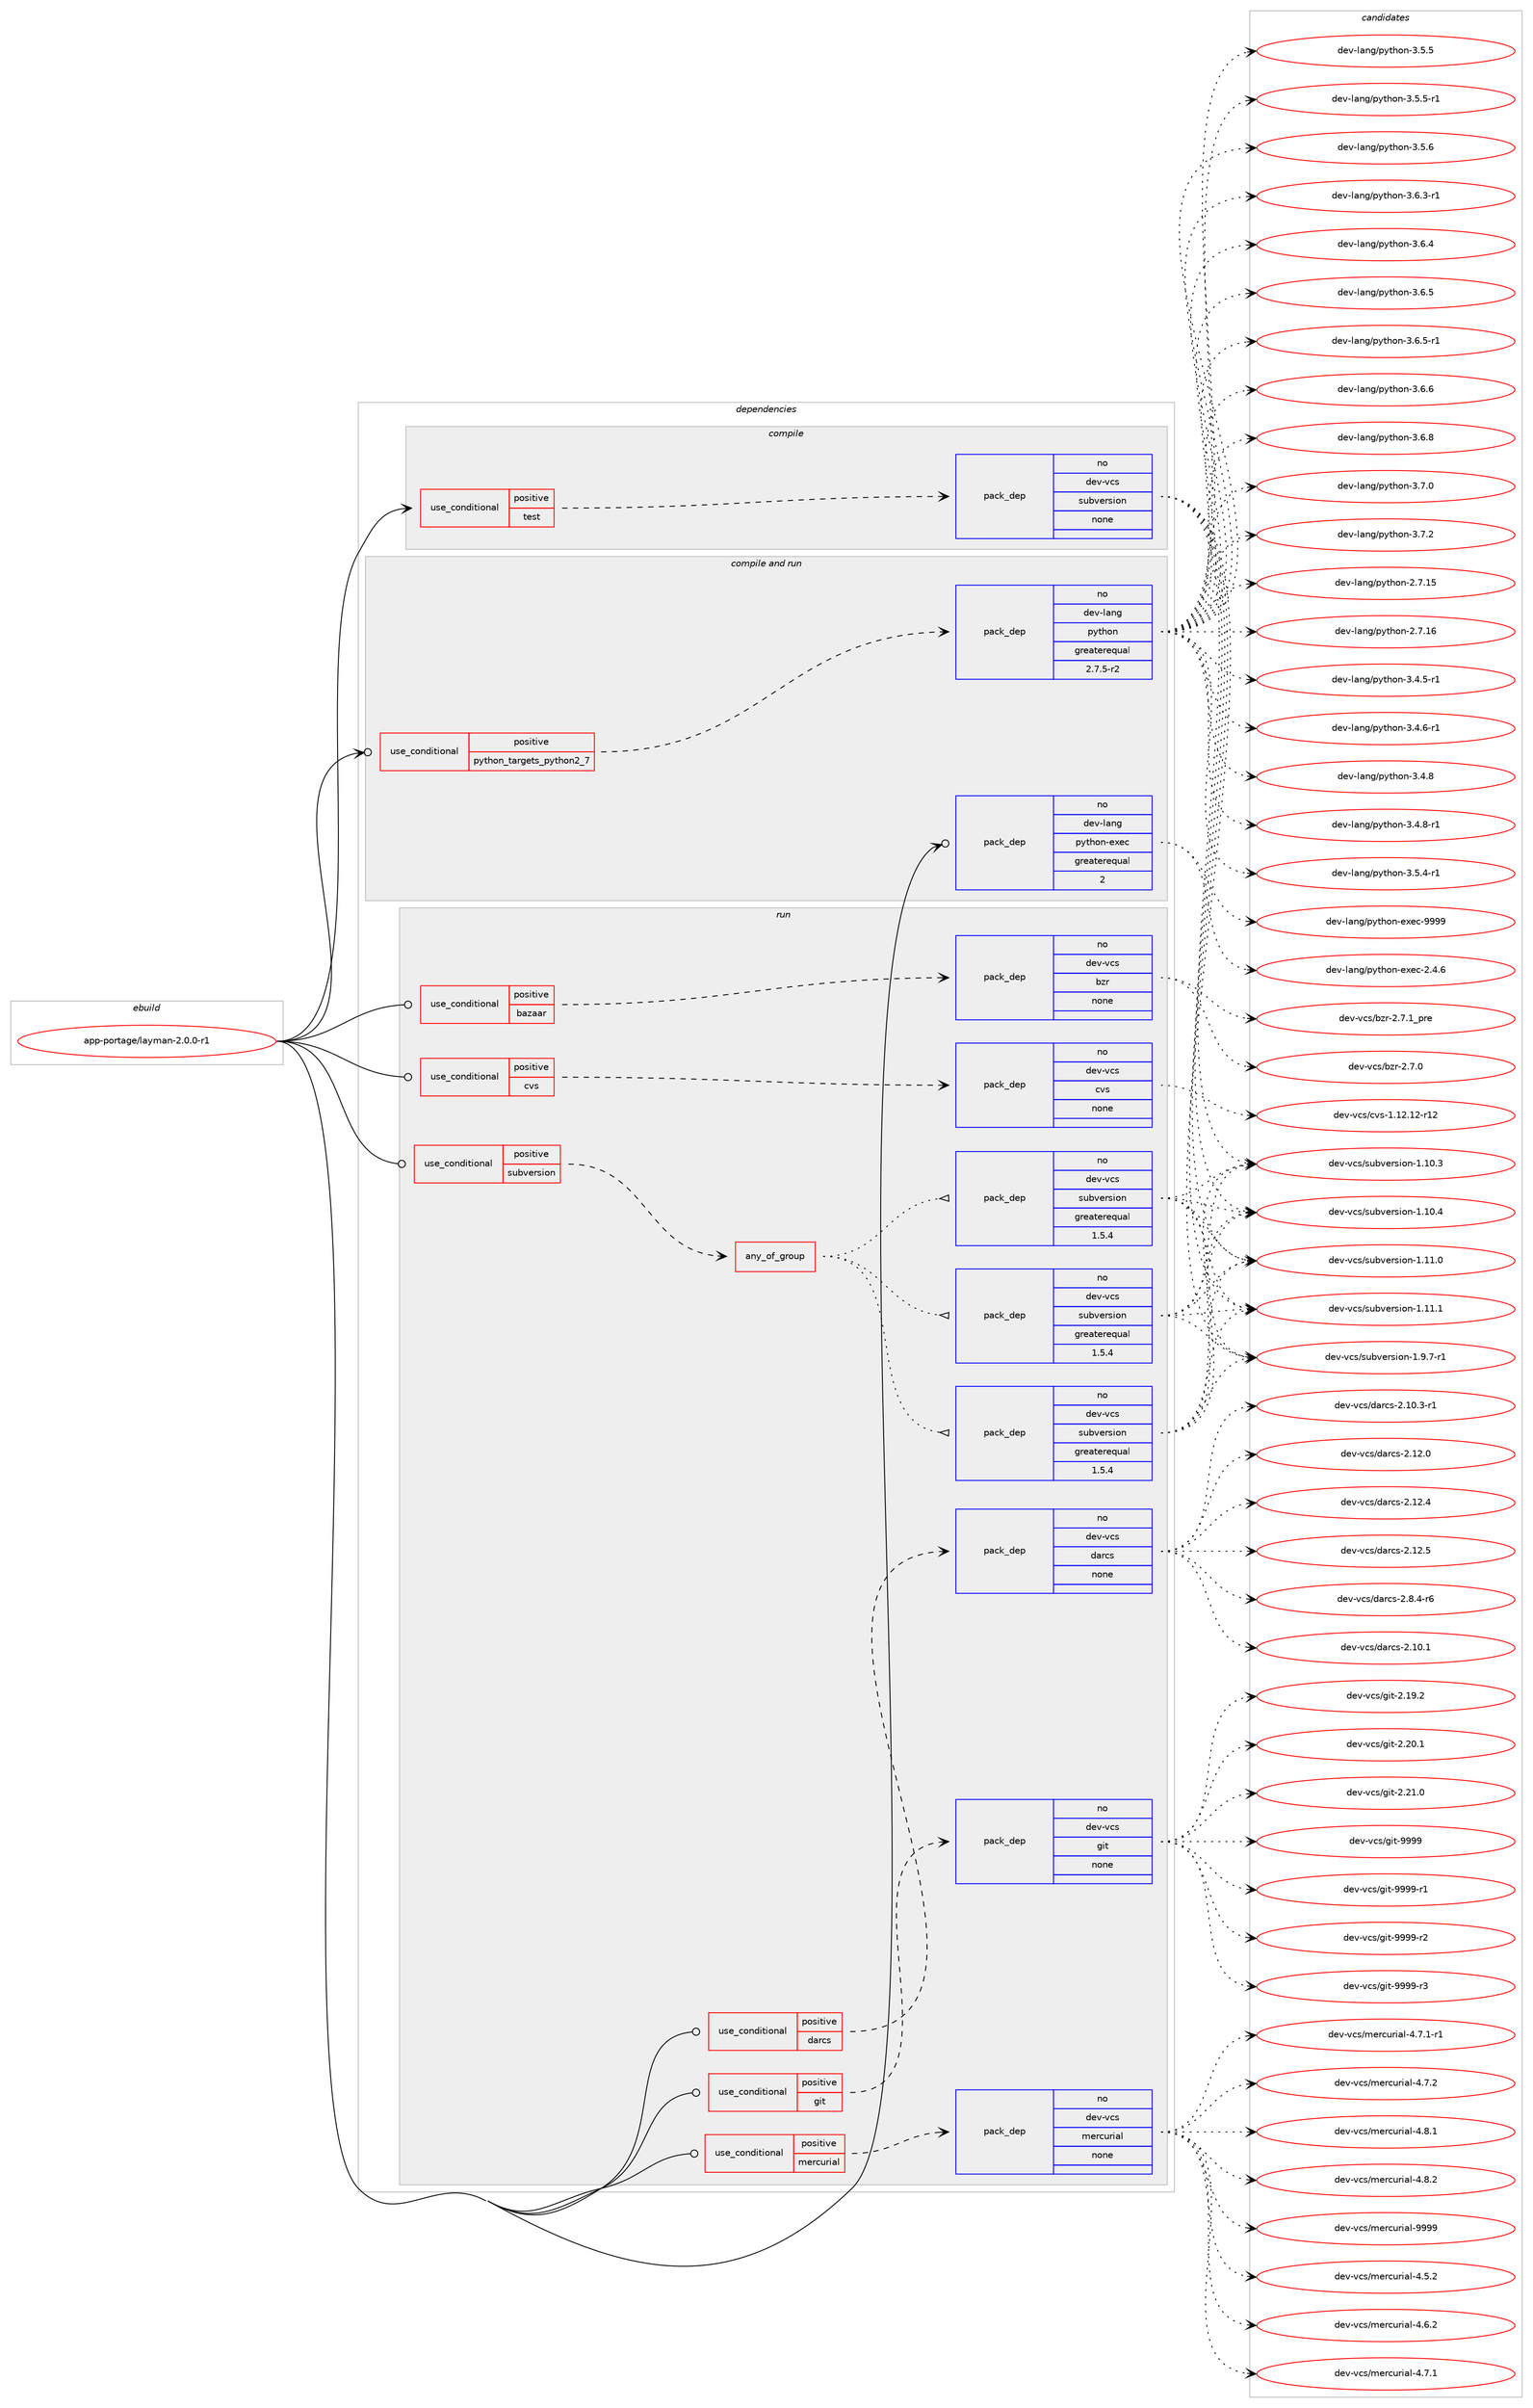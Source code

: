 digraph prolog {

# *************
# Graph options
# *************

newrank=true;
concentrate=true;
compound=true;
graph [rankdir=LR,fontname=Helvetica,fontsize=10,ranksep=1.5];#, ranksep=2.5, nodesep=0.2];
edge  [arrowhead=vee];
node  [fontname=Helvetica,fontsize=10];

# **********
# The ebuild
# **********

subgraph cluster_leftcol {
color=gray;
rank=same;
label=<<i>ebuild</i>>;
id [label="app-portage/layman-2.0.0-r1", color=red, width=4, href="../app-portage/layman-2.0.0-r1.svg"];
}

# ****************
# The dependencies
# ****************

subgraph cluster_midcol {
color=gray;
label=<<i>dependencies</i>>;
subgraph cluster_compile {
fillcolor="#eeeeee";
style=filled;
label=<<i>compile</i>>;
subgraph cond354954 {
dependency1306444 [label=<<TABLE BORDER="0" CELLBORDER="1" CELLSPACING="0" CELLPADDING="4"><TR><TD ROWSPAN="3" CELLPADDING="10">use_conditional</TD></TR><TR><TD>positive</TD></TR><TR><TD>test</TD></TR></TABLE>>, shape=none, color=red];
subgraph pack931090 {
dependency1306445 [label=<<TABLE BORDER="0" CELLBORDER="1" CELLSPACING="0" CELLPADDING="4" WIDTH="220"><TR><TD ROWSPAN="6" CELLPADDING="30">pack_dep</TD></TR><TR><TD WIDTH="110">no</TD></TR><TR><TD>dev-vcs</TD></TR><TR><TD>subversion</TD></TR><TR><TD>none</TD></TR><TR><TD></TD></TR></TABLE>>, shape=none, color=blue];
}
dependency1306444:e -> dependency1306445:w [weight=20,style="dashed",arrowhead="vee"];
}
id:e -> dependency1306444:w [weight=20,style="solid",arrowhead="vee"];
}
subgraph cluster_compileandrun {
fillcolor="#eeeeee";
style=filled;
label=<<i>compile and run</i>>;
subgraph cond354955 {
dependency1306446 [label=<<TABLE BORDER="0" CELLBORDER="1" CELLSPACING="0" CELLPADDING="4"><TR><TD ROWSPAN="3" CELLPADDING="10">use_conditional</TD></TR><TR><TD>positive</TD></TR><TR><TD>python_targets_python2_7</TD></TR></TABLE>>, shape=none, color=red];
subgraph pack931091 {
dependency1306447 [label=<<TABLE BORDER="0" CELLBORDER="1" CELLSPACING="0" CELLPADDING="4" WIDTH="220"><TR><TD ROWSPAN="6" CELLPADDING="30">pack_dep</TD></TR><TR><TD WIDTH="110">no</TD></TR><TR><TD>dev-lang</TD></TR><TR><TD>python</TD></TR><TR><TD>greaterequal</TD></TR><TR><TD>2.7.5-r2</TD></TR></TABLE>>, shape=none, color=blue];
}
dependency1306446:e -> dependency1306447:w [weight=20,style="dashed",arrowhead="vee"];
}
id:e -> dependency1306446:w [weight=20,style="solid",arrowhead="odotvee"];
subgraph pack931092 {
dependency1306448 [label=<<TABLE BORDER="0" CELLBORDER="1" CELLSPACING="0" CELLPADDING="4" WIDTH="220"><TR><TD ROWSPAN="6" CELLPADDING="30">pack_dep</TD></TR><TR><TD WIDTH="110">no</TD></TR><TR><TD>dev-lang</TD></TR><TR><TD>python-exec</TD></TR><TR><TD>greaterequal</TD></TR><TR><TD>2</TD></TR></TABLE>>, shape=none, color=blue];
}
id:e -> dependency1306448:w [weight=20,style="solid",arrowhead="odotvee"];
}
subgraph cluster_run {
fillcolor="#eeeeee";
style=filled;
label=<<i>run</i>>;
subgraph cond354956 {
dependency1306449 [label=<<TABLE BORDER="0" CELLBORDER="1" CELLSPACING="0" CELLPADDING="4"><TR><TD ROWSPAN="3" CELLPADDING="10">use_conditional</TD></TR><TR><TD>positive</TD></TR><TR><TD>bazaar</TD></TR></TABLE>>, shape=none, color=red];
subgraph pack931093 {
dependency1306450 [label=<<TABLE BORDER="0" CELLBORDER="1" CELLSPACING="0" CELLPADDING="4" WIDTH="220"><TR><TD ROWSPAN="6" CELLPADDING="30">pack_dep</TD></TR><TR><TD WIDTH="110">no</TD></TR><TR><TD>dev-vcs</TD></TR><TR><TD>bzr</TD></TR><TR><TD>none</TD></TR><TR><TD></TD></TR></TABLE>>, shape=none, color=blue];
}
dependency1306449:e -> dependency1306450:w [weight=20,style="dashed",arrowhead="vee"];
}
id:e -> dependency1306449:w [weight=20,style="solid",arrowhead="odot"];
subgraph cond354957 {
dependency1306451 [label=<<TABLE BORDER="0" CELLBORDER="1" CELLSPACING="0" CELLPADDING="4"><TR><TD ROWSPAN="3" CELLPADDING="10">use_conditional</TD></TR><TR><TD>positive</TD></TR><TR><TD>cvs</TD></TR></TABLE>>, shape=none, color=red];
subgraph pack931094 {
dependency1306452 [label=<<TABLE BORDER="0" CELLBORDER="1" CELLSPACING="0" CELLPADDING="4" WIDTH="220"><TR><TD ROWSPAN="6" CELLPADDING="30">pack_dep</TD></TR><TR><TD WIDTH="110">no</TD></TR><TR><TD>dev-vcs</TD></TR><TR><TD>cvs</TD></TR><TR><TD>none</TD></TR><TR><TD></TD></TR></TABLE>>, shape=none, color=blue];
}
dependency1306451:e -> dependency1306452:w [weight=20,style="dashed",arrowhead="vee"];
}
id:e -> dependency1306451:w [weight=20,style="solid",arrowhead="odot"];
subgraph cond354958 {
dependency1306453 [label=<<TABLE BORDER="0" CELLBORDER="1" CELLSPACING="0" CELLPADDING="4"><TR><TD ROWSPAN="3" CELLPADDING="10">use_conditional</TD></TR><TR><TD>positive</TD></TR><TR><TD>darcs</TD></TR></TABLE>>, shape=none, color=red];
subgraph pack931095 {
dependency1306454 [label=<<TABLE BORDER="0" CELLBORDER="1" CELLSPACING="0" CELLPADDING="4" WIDTH="220"><TR><TD ROWSPAN="6" CELLPADDING="30">pack_dep</TD></TR><TR><TD WIDTH="110">no</TD></TR><TR><TD>dev-vcs</TD></TR><TR><TD>darcs</TD></TR><TR><TD>none</TD></TR><TR><TD></TD></TR></TABLE>>, shape=none, color=blue];
}
dependency1306453:e -> dependency1306454:w [weight=20,style="dashed",arrowhead="vee"];
}
id:e -> dependency1306453:w [weight=20,style="solid",arrowhead="odot"];
subgraph cond354959 {
dependency1306455 [label=<<TABLE BORDER="0" CELLBORDER="1" CELLSPACING="0" CELLPADDING="4"><TR><TD ROWSPAN="3" CELLPADDING="10">use_conditional</TD></TR><TR><TD>positive</TD></TR><TR><TD>git</TD></TR></TABLE>>, shape=none, color=red];
subgraph pack931096 {
dependency1306456 [label=<<TABLE BORDER="0" CELLBORDER="1" CELLSPACING="0" CELLPADDING="4" WIDTH="220"><TR><TD ROWSPAN="6" CELLPADDING="30">pack_dep</TD></TR><TR><TD WIDTH="110">no</TD></TR><TR><TD>dev-vcs</TD></TR><TR><TD>git</TD></TR><TR><TD>none</TD></TR><TR><TD></TD></TR></TABLE>>, shape=none, color=blue];
}
dependency1306455:e -> dependency1306456:w [weight=20,style="dashed",arrowhead="vee"];
}
id:e -> dependency1306455:w [weight=20,style="solid",arrowhead="odot"];
subgraph cond354960 {
dependency1306457 [label=<<TABLE BORDER="0" CELLBORDER="1" CELLSPACING="0" CELLPADDING="4"><TR><TD ROWSPAN="3" CELLPADDING="10">use_conditional</TD></TR><TR><TD>positive</TD></TR><TR><TD>mercurial</TD></TR></TABLE>>, shape=none, color=red];
subgraph pack931097 {
dependency1306458 [label=<<TABLE BORDER="0" CELLBORDER="1" CELLSPACING="0" CELLPADDING="4" WIDTH="220"><TR><TD ROWSPAN="6" CELLPADDING="30">pack_dep</TD></TR><TR><TD WIDTH="110">no</TD></TR><TR><TD>dev-vcs</TD></TR><TR><TD>mercurial</TD></TR><TR><TD>none</TD></TR><TR><TD></TD></TR></TABLE>>, shape=none, color=blue];
}
dependency1306457:e -> dependency1306458:w [weight=20,style="dashed",arrowhead="vee"];
}
id:e -> dependency1306457:w [weight=20,style="solid",arrowhead="odot"];
subgraph cond354961 {
dependency1306459 [label=<<TABLE BORDER="0" CELLBORDER="1" CELLSPACING="0" CELLPADDING="4"><TR><TD ROWSPAN="3" CELLPADDING="10">use_conditional</TD></TR><TR><TD>positive</TD></TR><TR><TD>subversion</TD></TR></TABLE>>, shape=none, color=red];
subgraph any19858 {
dependency1306460 [label=<<TABLE BORDER="0" CELLBORDER="1" CELLSPACING="0" CELLPADDING="4"><TR><TD CELLPADDING="10">any_of_group</TD></TR></TABLE>>, shape=none, color=red];subgraph pack931098 {
dependency1306461 [label=<<TABLE BORDER="0" CELLBORDER="1" CELLSPACING="0" CELLPADDING="4" WIDTH="220"><TR><TD ROWSPAN="6" CELLPADDING="30">pack_dep</TD></TR><TR><TD WIDTH="110">no</TD></TR><TR><TD>dev-vcs</TD></TR><TR><TD>subversion</TD></TR><TR><TD>greaterequal</TD></TR><TR><TD>1.5.4</TD></TR></TABLE>>, shape=none, color=blue];
}
dependency1306460:e -> dependency1306461:w [weight=20,style="dotted",arrowhead="oinv"];
subgraph pack931099 {
dependency1306462 [label=<<TABLE BORDER="0" CELLBORDER="1" CELLSPACING="0" CELLPADDING="4" WIDTH="220"><TR><TD ROWSPAN="6" CELLPADDING="30">pack_dep</TD></TR><TR><TD WIDTH="110">no</TD></TR><TR><TD>dev-vcs</TD></TR><TR><TD>subversion</TD></TR><TR><TD>greaterequal</TD></TR><TR><TD>1.5.4</TD></TR></TABLE>>, shape=none, color=blue];
}
dependency1306460:e -> dependency1306462:w [weight=20,style="dotted",arrowhead="oinv"];
subgraph pack931100 {
dependency1306463 [label=<<TABLE BORDER="0" CELLBORDER="1" CELLSPACING="0" CELLPADDING="4" WIDTH="220"><TR><TD ROWSPAN="6" CELLPADDING="30">pack_dep</TD></TR><TR><TD WIDTH="110">no</TD></TR><TR><TD>dev-vcs</TD></TR><TR><TD>subversion</TD></TR><TR><TD>greaterequal</TD></TR><TR><TD>1.5.4</TD></TR></TABLE>>, shape=none, color=blue];
}
dependency1306460:e -> dependency1306463:w [weight=20,style="dotted",arrowhead="oinv"];
}
dependency1306459:e -> dependency1306460:w [weight=20,style="dashed",arrowhead="vee"];
}
id:e -> dependency1306459:w [weight=20,style="solid",arrowhead="odot"];
}
}

# **************
# The candidates
# **************

subgraph cluster_choices {
rank=same;
color=gray;
label=<<i>candidates</i>>;

subgraph choice931090 {
color=black;
nodesep=1;
choice1001011184511899115471151179811810111411510511111045494649484651 [label="dev-vcs/subversion-1.10.3", color=red, width=4,href="../dev-vcs/subversion-1.10.3.svg"];
choice1001011184511899115471151179811810111411510511111045494649484652 [label="dev-vcs/subversion-1.10.4", color=red, width=4,href="../dev-vcs/subversion-1.10.4.svg"];
choice1001011184511899115471151179811810111411510511111045494649494648 [label="dev-vcs/subversion-1.11.0", color=red, width=4,href="../dev-vcs/subversion-1.11.0.svg"];
choice1001011184511899115471151179811810111411510511111045494649494649 [label="dev-vcs/subversion-1.11.1", color=red, width=4,href="../dev-vcs/subversion-1.11.1.svg"];
choice100101118451189911547115117981181011141151051111104549465746554511449 [label="dev-vcs/subversion-1.9.7-r1", color=red, width=4,href="../dev-vcs/subversion-1.9.7-r1.svg"];
dependency1306445:e -> choice1001011184511899115471151179811810111411510511111045494649484651:w [style=dotted,weight="100"];
dependency1306445:e -> choice1001011184511899115471151179811810111411510511111045494649484652:w [style=dotted,weight="100"];
dependency1306445:e -> choice1001011184511899115471151179811810111411510511111045494649494648:w [style=dotted,weight="100"];
dependency1306445:e -> choice1001011184511899115471151179811810111411510511111045494649494649:w [style=dotted,weight="100"];
dependency1306445:e -> choice100101118451189911547115117981181011141151051111104549465746554511449:w [style=dotted,weight="100"];
}
subgraph choice931091 {
color=black;
nodesep=1;
choice10010111845108971101034711212111610411111045504655464953 [label="dev-lang/python-2.7.15", color=red, width=4,href="../dev-lang/python-2.7.15.svg"];
choice10010111845108971101034711212111610411111045504655464954 [label="dev-lang/python-2.7.16", color=red, width=4,href="../dev-lang/python-2.7.16.svg"];
choice1001011184510897110103471121211161041111104551465246534511449 [label="dev-lang/python-3.4.5-r1", color=red, width=4,href="../dev-lang/python-3.4.5-r1.svg"];
choice1001011184510897110103471121211161041111104551465246544511449 [label="dev-lang/python-3.4.6-r1", color=red, width=4,href="../dev-lang/python-3.4.6-r1.svg"];
choice100101118451089711010347112121116104111110455146524656 [label="dev-lang/python-3.4.8", color=red, width=4,href="../dev-lang/python-3.4.8.svg"];
choice1001011184510897110103471121211161041111104551465246564511449 [label="dev-lang/python-3.4.8-r1", color=red, width=4,href="../dev-lang/python-3.4.8-r1.svg"];
choice1001011184510897110103471121211161041111104551465346524511449 [label="dev-lang/python-3.5.4-r1", color=red, width=4,href="../dev-lang/python-3.5.4-r1.svg"];
choice100101118451089711010347112121116104111110455146534653 [label="dev-lang/python-3.5.5", color=red, width=4,href="../dev-lang/python-3.5.5.svg"];
choice1001011184510897110103471121211161041111104551465346534511449 [label="dev-lang/python-3.5.5-r1", color=red, width=4,href="../dev-lang/python-3.5.5-r1.svg"];
choice100101118451089711010347112121116104111110455146534654 [label="dev-lang/python-3.5.6", color=red, width=4,href="../dev-lang/python-3.5.6.svg"];
choice1001011184510897110103471121211161041111104551465446514511449 [label="dev-lang/python-3.6.3-r1", color=red, width=4,href="../dev-lang/python-3.6.3-r1.svg"];
choice100101118451089711010347112121116104111110455146544652 [label="dev-lang/python-3.6.4", color=red, width=4,href="../dev-lang/python-3.6.4.svg"];
choice100101118451089711010347112121116104111110455146544653 [label="dev-lang/python-3.6.5", color=red, width=4,href="../dev-lang/python-3.6.5.svg"];
choice1001011184510897110103471121211161041111104551465446534511449 [label="dev-lang/python-3.6.5-r1", color=red, width=4,href="../dev-lang/python-3.6.5-r1.svg"];
choice100101118451089711010347112121116104111110455146544654 [label="dev-lang/python-3.6.6", color=red, width=4,href="../dev-lang/python-3.6.6.svg"];
choice100101118451089711010347112121116104111110455146544656 [label="dev-lang/python-3.6.8", color=red, width=4,href="../dev-lang/python-3.6.8.svg"];
choice100101118451089711010347112121116104111110455146554648 [label="dev-lang/python-3.7.0", color=red, width=4,href="../dev-lang/python-3.7.0.svg"];
choice100101118451089711010347112121116104111110455146554650 [label="dev-lang/python-3.7.2", color=red, width=4,href="../dev-lang/python-3.7.2.svg"];
dependency1306447:e -> choice10010111845108971101034711212111610411111045504655464953:w [style=dotted,weight="100"];
dependency1306447:e -> choice10010111845108971101034711212111610411111045504655464954:w [style=dotted,weight="100"];
dependency1306447:e -> choice1001011184510897110103471121211161041111104551465246534511449:w [style=dotted,weight="100"];
dependency1306447:e -> choice1001011184510897110103471121211161041111104551465246544511449:w [style=dotted,weight="100"];
dependency1306447:e -> choice100101118451089711010347112121116104111110455146524656:w [style=dotted,weight="100"];
dependency1306447:e -> choice1001011184510897110103471121211161041111104551465246564511449:w [style=dotted,weight="100"];
dependency1306447:e -> choice1001011184510897110103471121211161041111104551465346524511449:w [style=dotted,weight="100"];
dependency1306447:e -> choice100101118451089711010347112121116104111110455146534653:w [style=dotted,weight="100"];
dependency1306447:e -> choice1001011184510897110103471121211161041111104551465346534511449:w [style=dotted,weight="100"];
dependency1306447:e -> choice100101118451089711010347112121116104111110455146534654:w [style=dotted,weight="100"];
dependency1306447:e -> choice1001011184510897110103471121211161041111104551465446514511449:w [style=dotted,weight="100"];
dependency1306447:e -> choice100101118451089711010347112121116104111110455146544652:w [style=dotted,weight="100"];
dependency1306447:e -> choice100101118451089711010347112121116104111110455146544653:w [style=dotted,weight="100"];
dependency1306447:e -> choice1001011184510897110103471121211161041111104551465446534511449:w [style=dotted,weight="100"];
dependency1306447:e -> choice100101118451089711010347112121116104111110455146544654:w [style=dotted,weight="100"];
dependency1306447:e -> choice100101118451089711010347112121116104111110455146544656:w [style=dotted,weight="100"];
dependency1306447:e -> choice100101118451089711010347112121116104111110455146554648:w [style=dotted,weight="100"];
dependency1306447:e -> choice100101118451089711010347112121116104111110455146554650:w [style=dotted,weight="100"];
}
subgraph choice931092 {
color=black;
nodesep=1;
choice1001011184510897110103471121211161041111104510112010199455046524654 [label="dev-lang/python-exec-2.4.6", color=red, width=4,href="../dev-lang/python-exec-2.4.6.svg"];
choice10010111845108971101034711212111610411111045101120101994557575757 [label="dev-lang/python-exec-9999", color=red, width=4,href="../dev-lang/python-exec-9999.svg"];
dependency1306448:e -> choice1001011184510897110103471121211161041111104510112010199455046524654:w [style=dotted,weight="100"];
dependency1306448:e -> choice10010111845108971101034711212111610411111045101120101994557575757:w [style=dotted,weight="100"];
}
subgraph choice931093 {
color=black;
nodesep=1;
choice10010111845118991154798122114455046554648 [label="dev-vcs/bzr-2.7.0", color=red, width=4,href="../dev-vcs/bzr-2.7.0.svg"];
choice1001011184511899115479812211445504655464995112114101 [label="dev-vcs/bzr-2.7.1_pre", color=red, width=4,href="../dev-vcs/bzr-2.7.1_pre.svg"];
dependency1306450:e -> choice10010111845118991154798122114455046554648:w [style=dotted,weight="100"];
dependency1306450:e -> choice1001011184511899115479812211445504655464995112114101:w [style=dotted,weight="100"];
}
subgraph choice931094 {
color=black;
nodesep=1;
choice100101118451189911547991181154549464950464950451144950 [label="dev-vcs/cvs-1.12.12-r12", color=red, width=4,href="../dev-vcs/cvs-1.12.12-r12.svg"];
dependency1306452:e -> choice100101118451189911547991181154549464950464950451144950:w [style=dotted,weight="100"];
}
subgraph choice931095 {
color=black;
nodesep=1;
choice100101118451189911547100971149911545504649484649 [label="dev-vcs/darcs-2.10.1", color=red, width=4,href="../dev-vcs/darcs-2.10.1.svg"];
choice1001011184511899115471009711499115455046494846514511449 [label="dev-vcs/darcs-2.10.3-r1", color=red, width=4,href="../dev-vcs/darcs-2.10.3-r1.svg"];
choice100101118451189911547100971149911545504649504648 [label="dev-vcs/darcs-2.12.0", color=red, width=4,href="../dev-vcs/darcs-2.12.0.svg"];
choice100101118451189911547100971149911545504649504652 [label="dev-vcs/darcs-2.12.4", color=red, width=4,href="../dev-vcs/darcs-2.12.4.svg"];
choice100101118451189911547100971149911545504649504653 [label="dev-vcs/darcs-2.12.5", color=red, width=4,href="../dev-vcs/darcs-2.12.5.svg"];
choice10010111845118991154710097114991154550465646524511454 [label="dev-vcs/darcs-2.8.4-r6", color=red, width=4,href="../dev-vcs/darcs-2.8.4-r6.svg"];
dependency1306454:e -> choice100101118451189911547100971149911545504649484649:w [style=dotted,weight="100"];
dependency1306454:e -> choice1001011184511899115471009711499115455046494846514511449:w [style=dotted,weight="100"];
dependency1306454:e -> choice100101118451189911547100971149911545504649504648:w [style=dotted,weight="100"];
dependency1306454:e -> choice100101118451189911547100971149911545504649504652:w [style=dotted,weight="100"];
dependency1306454:e -> choice100101118451189911547100971149911545504649504653:w [style=dotted,weight="100"];
dependency1306454:e -> choice10010111845118991154710097114991154550465646524511454:w [style=dotted,weight="100"];
}
subgraph choice931096 {
color=black;
nodesep=1;
choice10010111845118991154710310511645504649574650 [label="dev-vcs/git-2.19.2", color=red, width=4,href="../dev-vcs/git-2.19.2.svg"];
choice10010111845118991154710310511645504650484649 [label="dev-vcs/git-2.20.1", color=red, width=4,href="../dev-vcs/git-2.20.1.svg"];
choice10010111845118991154710310511645504650494648 [label="dev-vcs/git-2.21.0", color=red, width=4,href="../dev-vcs/git-2.21.0.svg"];
choice1001011184511899115471031051164557575757 [label="dev-vcs/git-9999", color=red, width=4,href="../dev-vcs/git-9999.svg"];
choice10010111845118991154710310511645575757574511449 [label="dev-vcs/git-9999-r1", color=red, width=4,href="../dev-vcs/git-9999-r1.svg"];
choice10010111845118991154710310511645575757574511450 [label="dev-vcs/git-9999-r2", color=red, width=4,href="../dev-vcs/git-9999-r2.svg"];
choice10010111845118991154710310511645575757574511451 [label="dev-vcs/git-9999-r3", color=red, width=4,href="../dev-vcs/git-9999-r3.svg"];
dependency1306456:e -> choice10010111845118991154710310511645504649574650:w [style=dotted,weight="100"];
dependency1306456:e -> choice10010111845118991154710310511645504650484649:w [style=dotted,weight="100"];
dependency1306456:e -> choice10010111845118991154710310511645504650494648:w [style=dotted,weight="100"];
dependency1306456:e -> choice1001011184511899115471031051164557575757:w [style=dotted,weight="100"];
dependency1306456:e -> choice10010111845118991154710310511645575757574511449:w [style=dotted,weight="100"];
dependency1306456:e -> choice10010111845118991154710310511645575757574511450:w [style=dotted,weight="100"];
dependency1306456:e -> choice10010111845118991154710310511645575757574511451:w [style=dotted,weight="100"];
}
subgraph choice931097 {
color=black;
nodesep=1;
choice1001011184511899115471091011149911711410597108455246534650 [label="dev-vcs/mercurial-4.5.2", color=red, width=4,href="../dev-vcs/mercurial-4.5.2.svg"];
choice1001011184511899115471091011149911711410597108455246544650 [label="dev-vcs/mercurial-4.6.2", color=red, width=4,href="../dev-vcs/mercurial-4.6.2.svg"];
choice1001011184511899115471091011149911711410597108455246554649 [label="dev-vcs/mercurial-4.7.1", color=red, width=4,href="../dev-vcs/mercurial-4.7.1.svg"];
choice10010111845118991154710910111499117114105971084552465546494511449 [label="dev-vcs/mercurial-4.7.1-r1", color=red, width=4,href="../dev-vcs/mercurial-4.7.1-r1.svg"];
choice1001011184511899115471091011149911711410597108455246554650 [label="dev-vcs/mercurial-4.7.2", color=red, width=4,href="../dev-vcs/mercurial-4.7.2.svg"];
choice1001011184511899115471091011149911711410597108455246564649 [label="dev-vcs/mercurial-4.8.1", color=red, width=4,href="../dev-vcs/mercurial-4.8.1.svg"];
choice1001011184511899115471091011149911711410597108455246564650 [label="dev-vcs/mercurial-4.8.2", color=red, width=4,href="../dev-vcs/mercurial-4.8.2.svg"];
choice10010111845118991154710910111499117114105971084557575757 [label="dev-vcs/mercurial-9999", color=red, width=4,href="../dev-vcs/mercurial-9999.svg"];
dependency1306458:e -> choice1001011184511899115471091011149911711410597108455246534650:w [style=dotted,weight="100"];
dependency1306458:e -> choice1001011184511899115471091011149911711410597108455246544650:w [style=dotted,weight="100"];
dependency1306458:e -> choice1001011184511899115471091011149911711410597108455246554649:w [style=dotted,weight="100"];
dependency1306458:e -> choice10010111845118991154710910111499117114105971084552465546494511449:w [style=dotted,weight="100"];
dependency1306458:e -> choice1001011184511899115471091011149911711410597108455246554650:w [style=dotted,weight="100"];
dependency1306458:e -> choice1001011184511899115471091011149911711410597108455246564649:w [style=dotted,weight="100"];
dependency1306458:e -> choice1001011184511899115471091011149911711410597108455246564650:w [style=dotted,weight="100"];
dependency1306458:e -> choice10010111845118991154710910111499117114105971084557575757:w [style=dotted,weight="100"];
}
subgraph choice931098 {
color=black;
nodesep=1;
choice1001011184511899115471151179811810111411510511111045494649484651 [label="dev-vcs/subversion-1.10.3", color=red, width=4,href="../dev-vcs/subversion-1.10.3.svg"];
choice1001011184511899115471151179811810111411510511111045494649484652 [label="dev-vcs/subversion-1.10.4", color=red, width=4,href="../dev-vcs/subversion-1.10.4.svg"];
choice1001011184511899115471151179811810111411510511111045494649494648 [label="dev-vcs/subversion-1.11.0", color=red, width=4,href="../dev-vcs/subversion-1.11.0.svg"];
choice1001011184511899115471151179811810111411510511111045494649494649 [label="dev-vcs/subversion-1.11.1", color=red, width=4,href="../dev-vcs/subversion-1.11.1.svg"];
choice100101118451189911547115117981181011141151051111104549465746554511449 [label="dev-vcs/subversion-1.9.7-r1", color=red, width=4,href="../dev-vcs/subversion-1.9.7-r1.svg"];
dependency1306461:e -> choice1001011184511899115471151179811810111411510511111045494649484651:w [style=dotted,weight="100"];
dependency1306461:e -> choice1001011184511899115471151179811810111411510511111045494649484652:w [style=dotted,weight="100"];
dependency1306461:e -> choice1001011184511899115471151179811810111411510511111045494649494648:w [style=dotted,weight="100"];
dependency1306461:e -> choice1001011184511899115471151179811810111411510511111045494649494649:w [style=dotted,weight="100"];
dependency1306461:e -> choice100101118451189911547115117981181011141151051111104549465746554511449:w [style=dotted,weight="100"];
}
subgraph choice931099 {
color=black;
nodesep=1;
choice1001011184511899115471151179811810111411510511111045494649484651 [label="dev-vcs/subversion-1.10.3", color=red, width=4,href="../dev-vcs/subversion-1.10.3.svg"];
choice1001011184511899115471151179811810111411510511111045494649484652 [label="dev-vcs/subversion-1.10.4", color=red, width=4,href="../dev-vcs/subversion-1.10.4.svg"];
choice1001011184511899115471151179811810111411510511111045494649494648 [label="dev-vcs/subversion-1.11.0", color=red, width=4,href="../dev-vcs/subversion-1.11.0.svg"];
choice1001011184511899115471151179811810111411510511111045494649494649 [label="dev-vcs/subversion-1.11.1", color=red, width=4,href="../dev-vcs/subversion-1.11.1.svg"];
choice100101118451189911547115117981181011141151051111104549465746554511449 [label="dev-vcs/subversion-1.9.7-r1", color=red, width=4,href="../dev-vcs/subversion-1.9.7-r1.svg"];
dependency1306462:e -> choice1001011184511899115471151179811810111411510511111045494649484651:w [style=dotted,weight="100"];
dependency1306462:e -> choice1001011184511899115471151179811810111411510511111045494649484652:w [style=dotted,weight="100"];
dependency1306462:e -> choice1001011184511899115471151179811810111411510511111045494649494648:w [style=dotted,weight="100"];
dependency1306462:e -> choice1001011184511899115471151179811810111411510511111045494649494649:w [style=dotted,weight="100"];
dependency1306462:e -> choice100101118451189911547115117981181011141151051111104549465746554511449:w [style=dotted,weight="100"];
}
subgraph choice931100 {
color=black;
nodesep=1;
choice1001011184511899115471151179811810111411510511111045494649484651 [label="dev-vcs/subversion-1.10.3", color=red, width=4,href="../dev-vcs/subversion-1.10.3.svg"];
choice1001011184511899115471151179811810111411510511111045494649484652 [label="dev-vcs/subversion-1.10.4", color=red, width=4,href="../dev-vcs/subversion-1.10.4.svg"];
choice1001011184511899115471151179811810111411510511111045494649494648 [label="dev-vcs/subversion-1.11.0", color=red, width=4,href="../dev-vcs/subversion-1.11.0.svg"];
choice1001011184511899115471151179811810111411510511111045494649494649 [label="dev-vcs/subversion-1.11.1", color=red, width=4,href="../dev-vcs/subversion-1.11.1.svg"];
choice100101118451189911547115117981181011141151051111104549465746554511449 [label="dev-vcs/subversion-1.9.7-r1", color=red, width=4,href="../dev-vcs/subversion-1.9.7-r1.svg"];
dependency1306463:e -> choice1001011184511899115471151179811810111411510511111045494649484651:w [style=dotted,weight="100"];
dependency1306463:e -> choice1001011184511899115471151179811810111411510511111045494649484652:w [style=dotted,weight="100"];
dependency1306463:e -> choice1001011184511899115471151179811810111411510511111045494649494648:w [style=dotted,weight="100"];
dependency1306463:e -> choice1001011184511899115471151179811810111411510511111045494649494649:w [style=dotted,weight="100"];
dependency1306463:e -> choice100101118451189911547115117981181011141151051111104549465746554511449:w [style=dotted,weight="100"];
}
}

}
